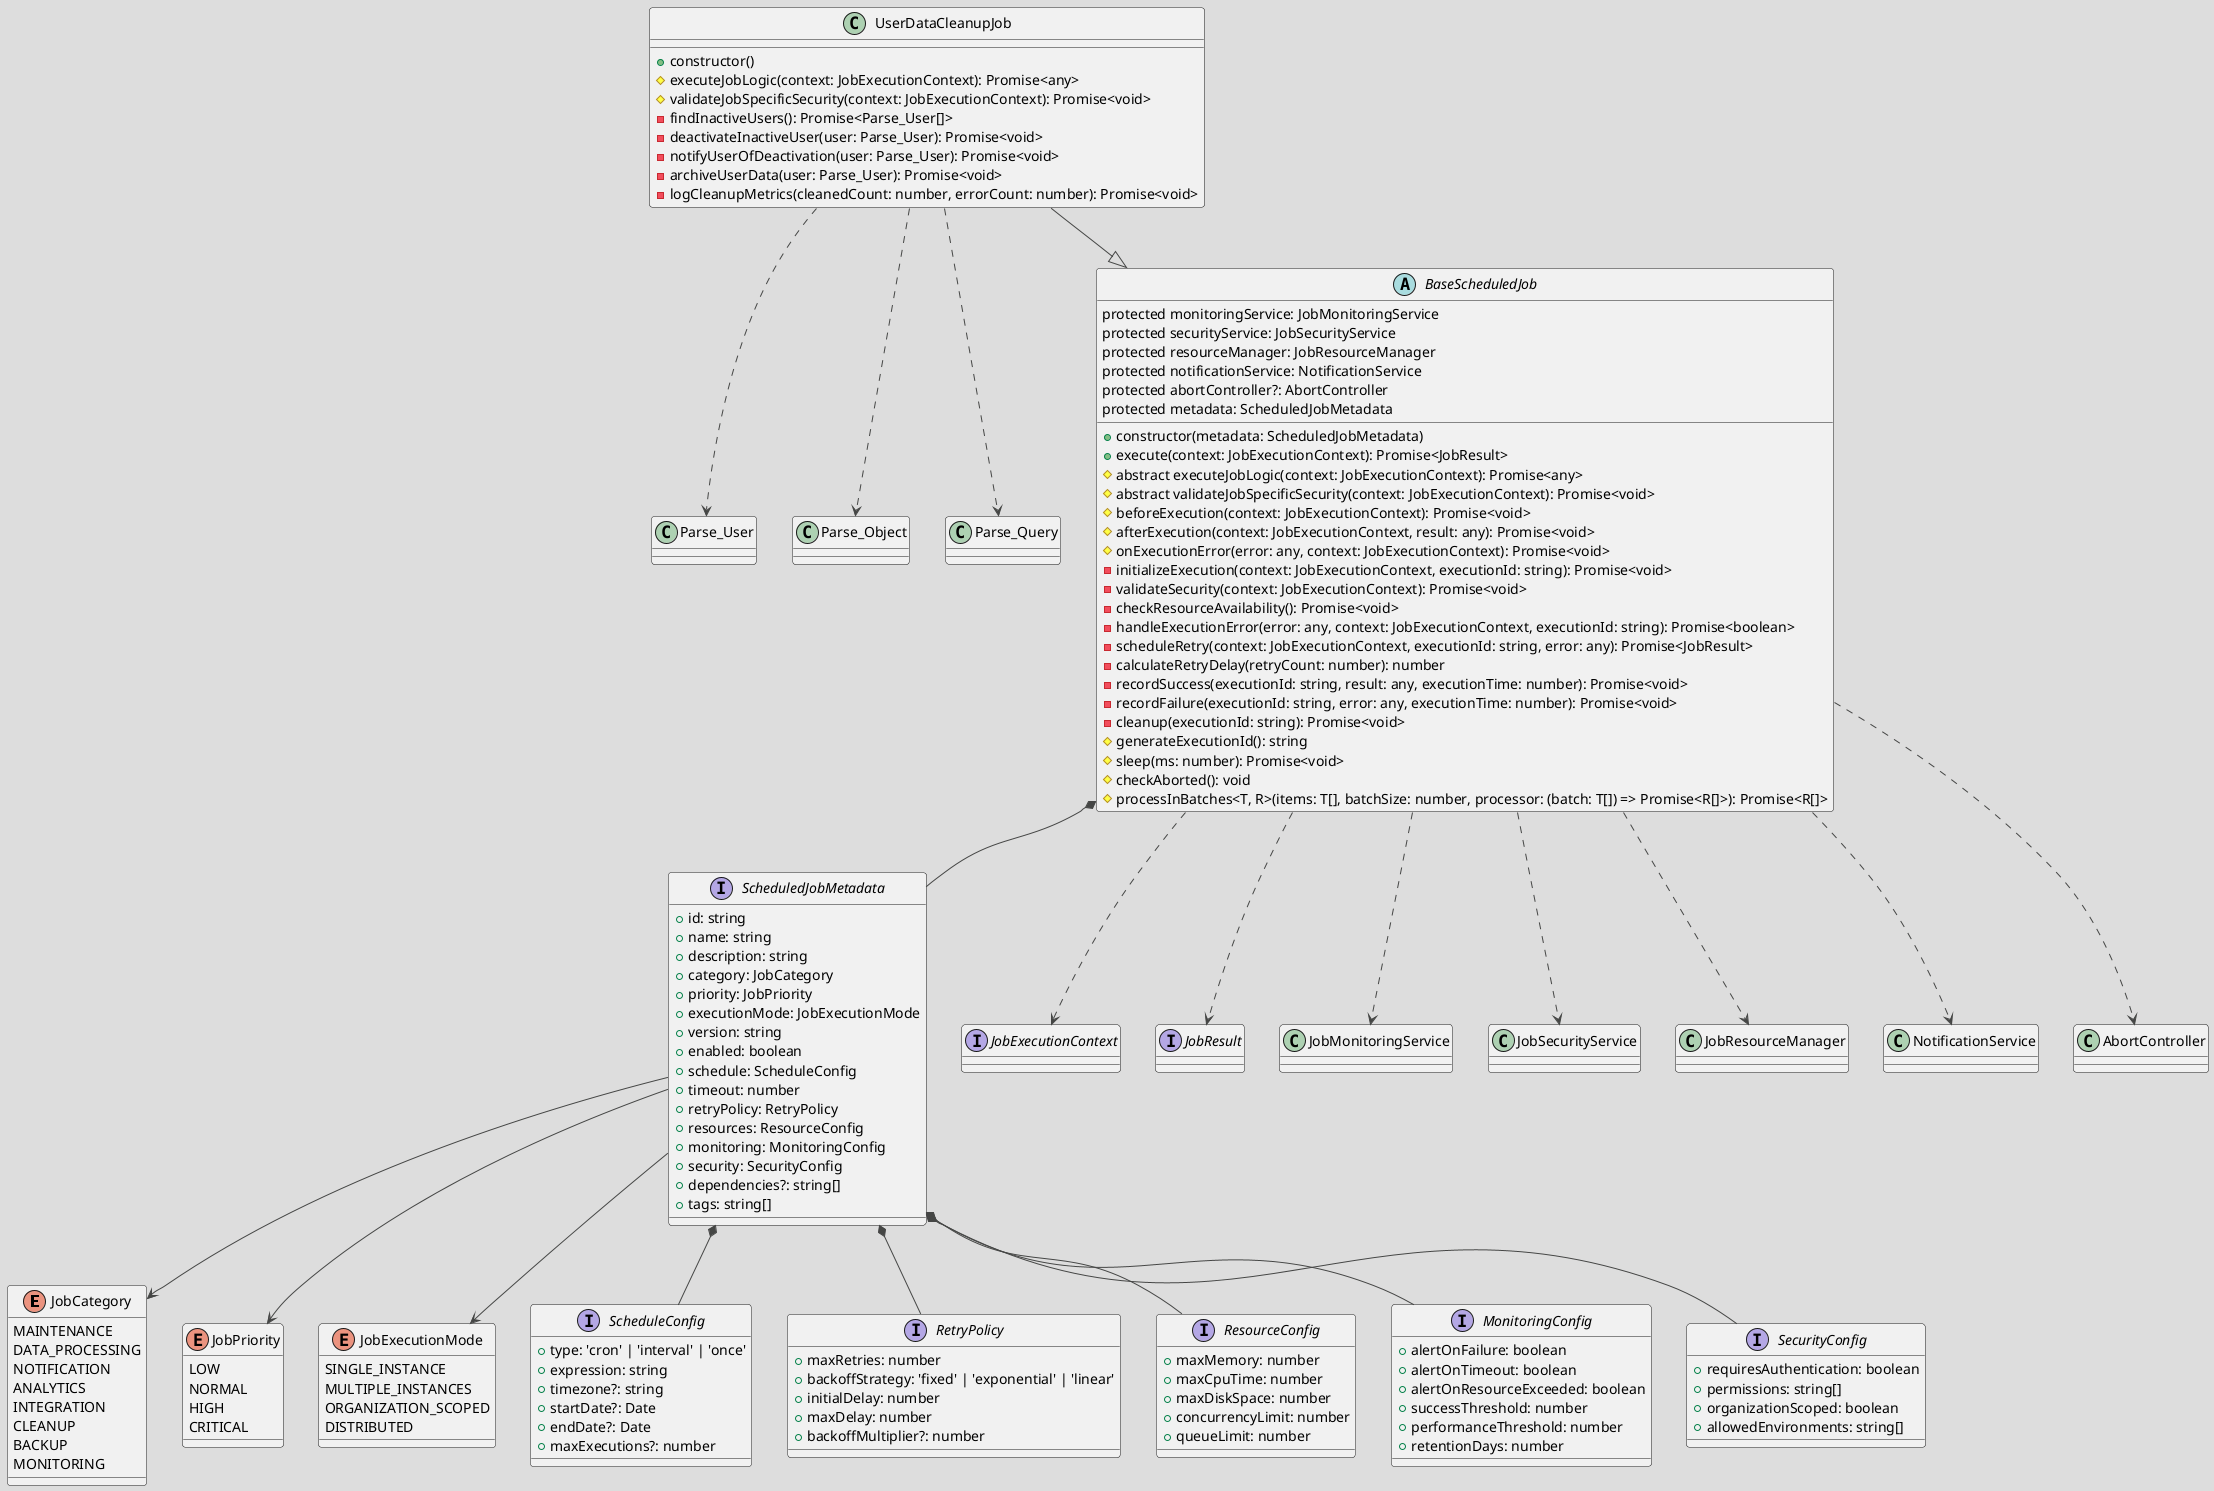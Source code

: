 @startuml
!theme toy

' Enums
enum JobCategory {
    MAINTENANCE
    DATA_PROCESSING
    NOTIFICATION
    ANALYTICS
    INTEGRATION
    CLEANUP
    BACKUP
    MONITORING
}

enum JobPriority {
    LOW
    NORMAL
    HIGH
    CRITICAL
}

enum JobExecutionMode {
    SINGLE_INSTANCE
    MULTIPLE_INSTANCES
    ORGANIZATION_SCOPED
    DISTRIBUTED
}

' Interfaces/Types
interface ScheduledJobMetadata {
    +id: string
    +name: string
    +description: string
    +category: JobCategory
    +priority: JobPriority
    +executionMode: JobExecutionMode
    +version: string
    +enabled: boolean
    +schedule: ScheduleConfig
    +timeout: number
    +retryPolicy: RetryPolicy
    +resources: ResourceConfig
    +monitoring: MonitoringConfig
    +security: SecurityConfig
    +dependencies?: string[]
    +tags: string[]
}

interface ScheduleConfig {
    +type: 'cron' | 'interval' | 'once'
    +expression: string
    +timezone?: string
    +startDate?: Date
    +endDate?: Date
    +maxExecutions?: number
}

interface RetryPolicy {
    +maxRetries: number
    +backoffStrategy: 'fixed' | 'exponential' | 'linear'
    +initialDelay: number
    +maxDelay: number
    +backoffMultiplier?: number
}

interface ResourceConfig {
    +maxMemory: number
    +maxCpuTime: number
    +maxDiskSpace: number
    +concurrencyLimit: number
    +queueLimit: number
}

interface MonitoringConfig {
    +alertOnFailure: boolean
    +alertOnTimeout: boolean
    +alertOnResourceExceeded: boolean
    +successThreshold: number
    +performanceThreshold: number
    +retentionDays: number
}

interface SecurityConfig {
    +requiresAuthentication: boolean
    +permissions: string[]
    +organizationScoped: boolean
    +allowedEnvironments: string[]
}

interface JobExecutionContext
interface JobResult
class JobMonitoringService
class JobSecurityService
class JobResourceManager
class NotificationService
class AbortController
class Parse_User
class Parse_Object
class Parse_Query

' BaseScheduledJob Abstract Class
abstract class BaseScheduledJob {
    protected monitoringService: JobMonitoringService
    protected securityService: JobSecurityService
    protected resourceManager: JobResourceManager
    protected notificationService: NotificationService
    protected abortController?: AbortController
    protected metadata: ScheduledJobMetadata

    +constructor(metadata: ScheduledJobMetadata)
    +execute(context: JobExecutionContext): Promise<JobResult>
    #abstract executeJobLogic(context: JobExecutionContext): Promise<any>
    #abstract validateJobSpecificSecurity(context: JobExecutionContext): Promise<void>
    #beforeExecution(context: JobExecutionContext): Promise<void>
    #afterExecution(context: JobExecutionContext, result: any): Promise<void>
    #onExecutionError(error: any, context: JobExecutionContext): Promise<void>
    -initializeExecution(context: JobExecutionContext, executionId: string): Promise<void>
    -validateSecurity(context: JobExecutionContext): Promise<void>
    -checkResourceAvailability(): Promise<void>
    -handleExecutionError(error: any, context: JobExecutionContext, executionId: string): Promise<boolean>
    -scheduleRetry(context: JobExecutionContext, executionId: string, error: any): Promise<JobResult>
    -calculateRetryDelay(retryCount: number): number
    -recordSuccess(executionId: string, result: any, executionTime: number): Promise<void>
    -recordFailure(executionId: string, error: any, executionTime: number): Promise<void>
    -cleanup(executionId: string): Promise<void>
    #generateExecutionId(): string
    #sleep(ms: number): Promise<void>
    #checkAborted(): void
    #processInBatches<T, R>(items: T[], batchSize: number, processor: (batch: T[]) => Promise<R[]>): Promise<R[]>
}

' Concrete Job Implementation Example
class UserDataCleanupJob {
    +constructor()
    #executeJobLogic(context: JobExecutionContext): Promise<any>
    #validateJobSpecificSecurity(context: JobExecutionContext): Promise<void>
    -findInactiveUsers(): Promise<Parse_User[]>
    -deactivateInactiveUser(user: Parse_User): Promise<void>
    -notifyUserOfDeactivation(user: Parse_User): Promise<void>
    -archiveUserData(user: Parse_User): Promise<void>
    -logCleanupMetrics(cleanedCount: number, errorCount: number): Promise<void>
}

' Relationships

ScheduledJobMetadata --> JobCategory
ScheduledJobMetadata --> JobPriority
ScheduledJobMetadata --> JobExecutionMode
ScheduledJobMetadata *-- ScheduleConfig
ScheduledJobMetadata *-- RetryPolicy
ScheduledJobMetadata *-- ResourceConfig
ScheduledJobMetadata *-- MonitoringConfig
ScheduledJobMetadata *-- SecurityConfig

BaseScheduledJob *-- ScheduledJobMetadata
BaseScheduledJob ..> JobExecutionContext
BaseScheduledJob ..> JobResult
BaseScheduledJob ..> JobMonitoringService
BaseScheduledJob ..> JobSecurityService
BaseScheduledJob ..> JobResourceManager
BaseScheduledJob ..> NotificationService
BaseScheduledJob ..> AbortController

UserDataCleanupJob --|> BaseScheduledJob
UserDataCleanupJob ..> Parse_User
UserDataCleanupJob ..> Parse_Object
UserDataCleanupJob ..> Parse_Query

@enduml